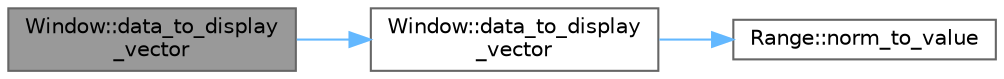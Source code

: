 digraph "Window::data_to_display_vector"
{
 // LATEX_PDF_SIZE
  bgcolor="transparent";
  edge [fontname=Helvetica,fontsize=10,labelfontname=Helvetica,labelfontsize=10];
  node [fontname=Helvetica,fontsize=10,shape=box,height=0.2,width=0.4];
  rankdir="LR";
  Node1 [label="Window::data_to_display\l_vector",height=0.2,width=0.4,color="gray40", fillcolor="grey60", style="filled", fontcolor="black",tooltip=" "];
  Node1 -> Node2 [color="steelblue1",style="solid"];
  Node2 [label="Window::data_to_display\l_vector",height=0.2,width=0.4,color="grey40", fillcolor="white", style="filled",URL="$class_window.html#a454332d55900db8acd34bf1b4ca25488",tooltip=" "];
  Node2 -> Node3 [color="steelblue1",style="solid"];
  Node3 [label="Range::norm_to_value",height=0.2,width=0.4,color="grey40", fillcolor="white", style="filled",URL="$class_range.html#a77974dbd35639f9c754fa013f2f82be4",tooltip="Map a normalized number to a value within the range limits."];
}
